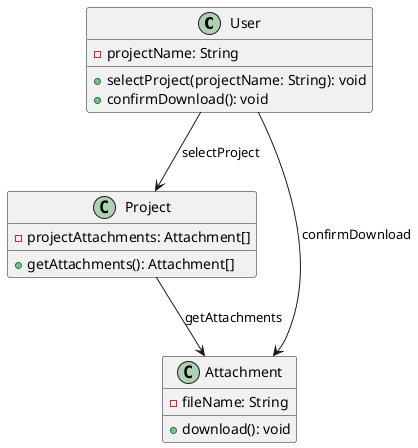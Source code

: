 @startuml

class User {
    -projectName: String
    +selectProject(projectName: String): void
    +confirmDownload(): void
}

class Project {
    -projectAttachments: Attachment[]
    +getAttachments(): Attachment[]
}

class Attachment {
    -fileName: String
    +download(): void
}

User --> Project: selectProject
Project --> Attachment: getAttachments
User --> Attachment: confirmDownload

@enduml